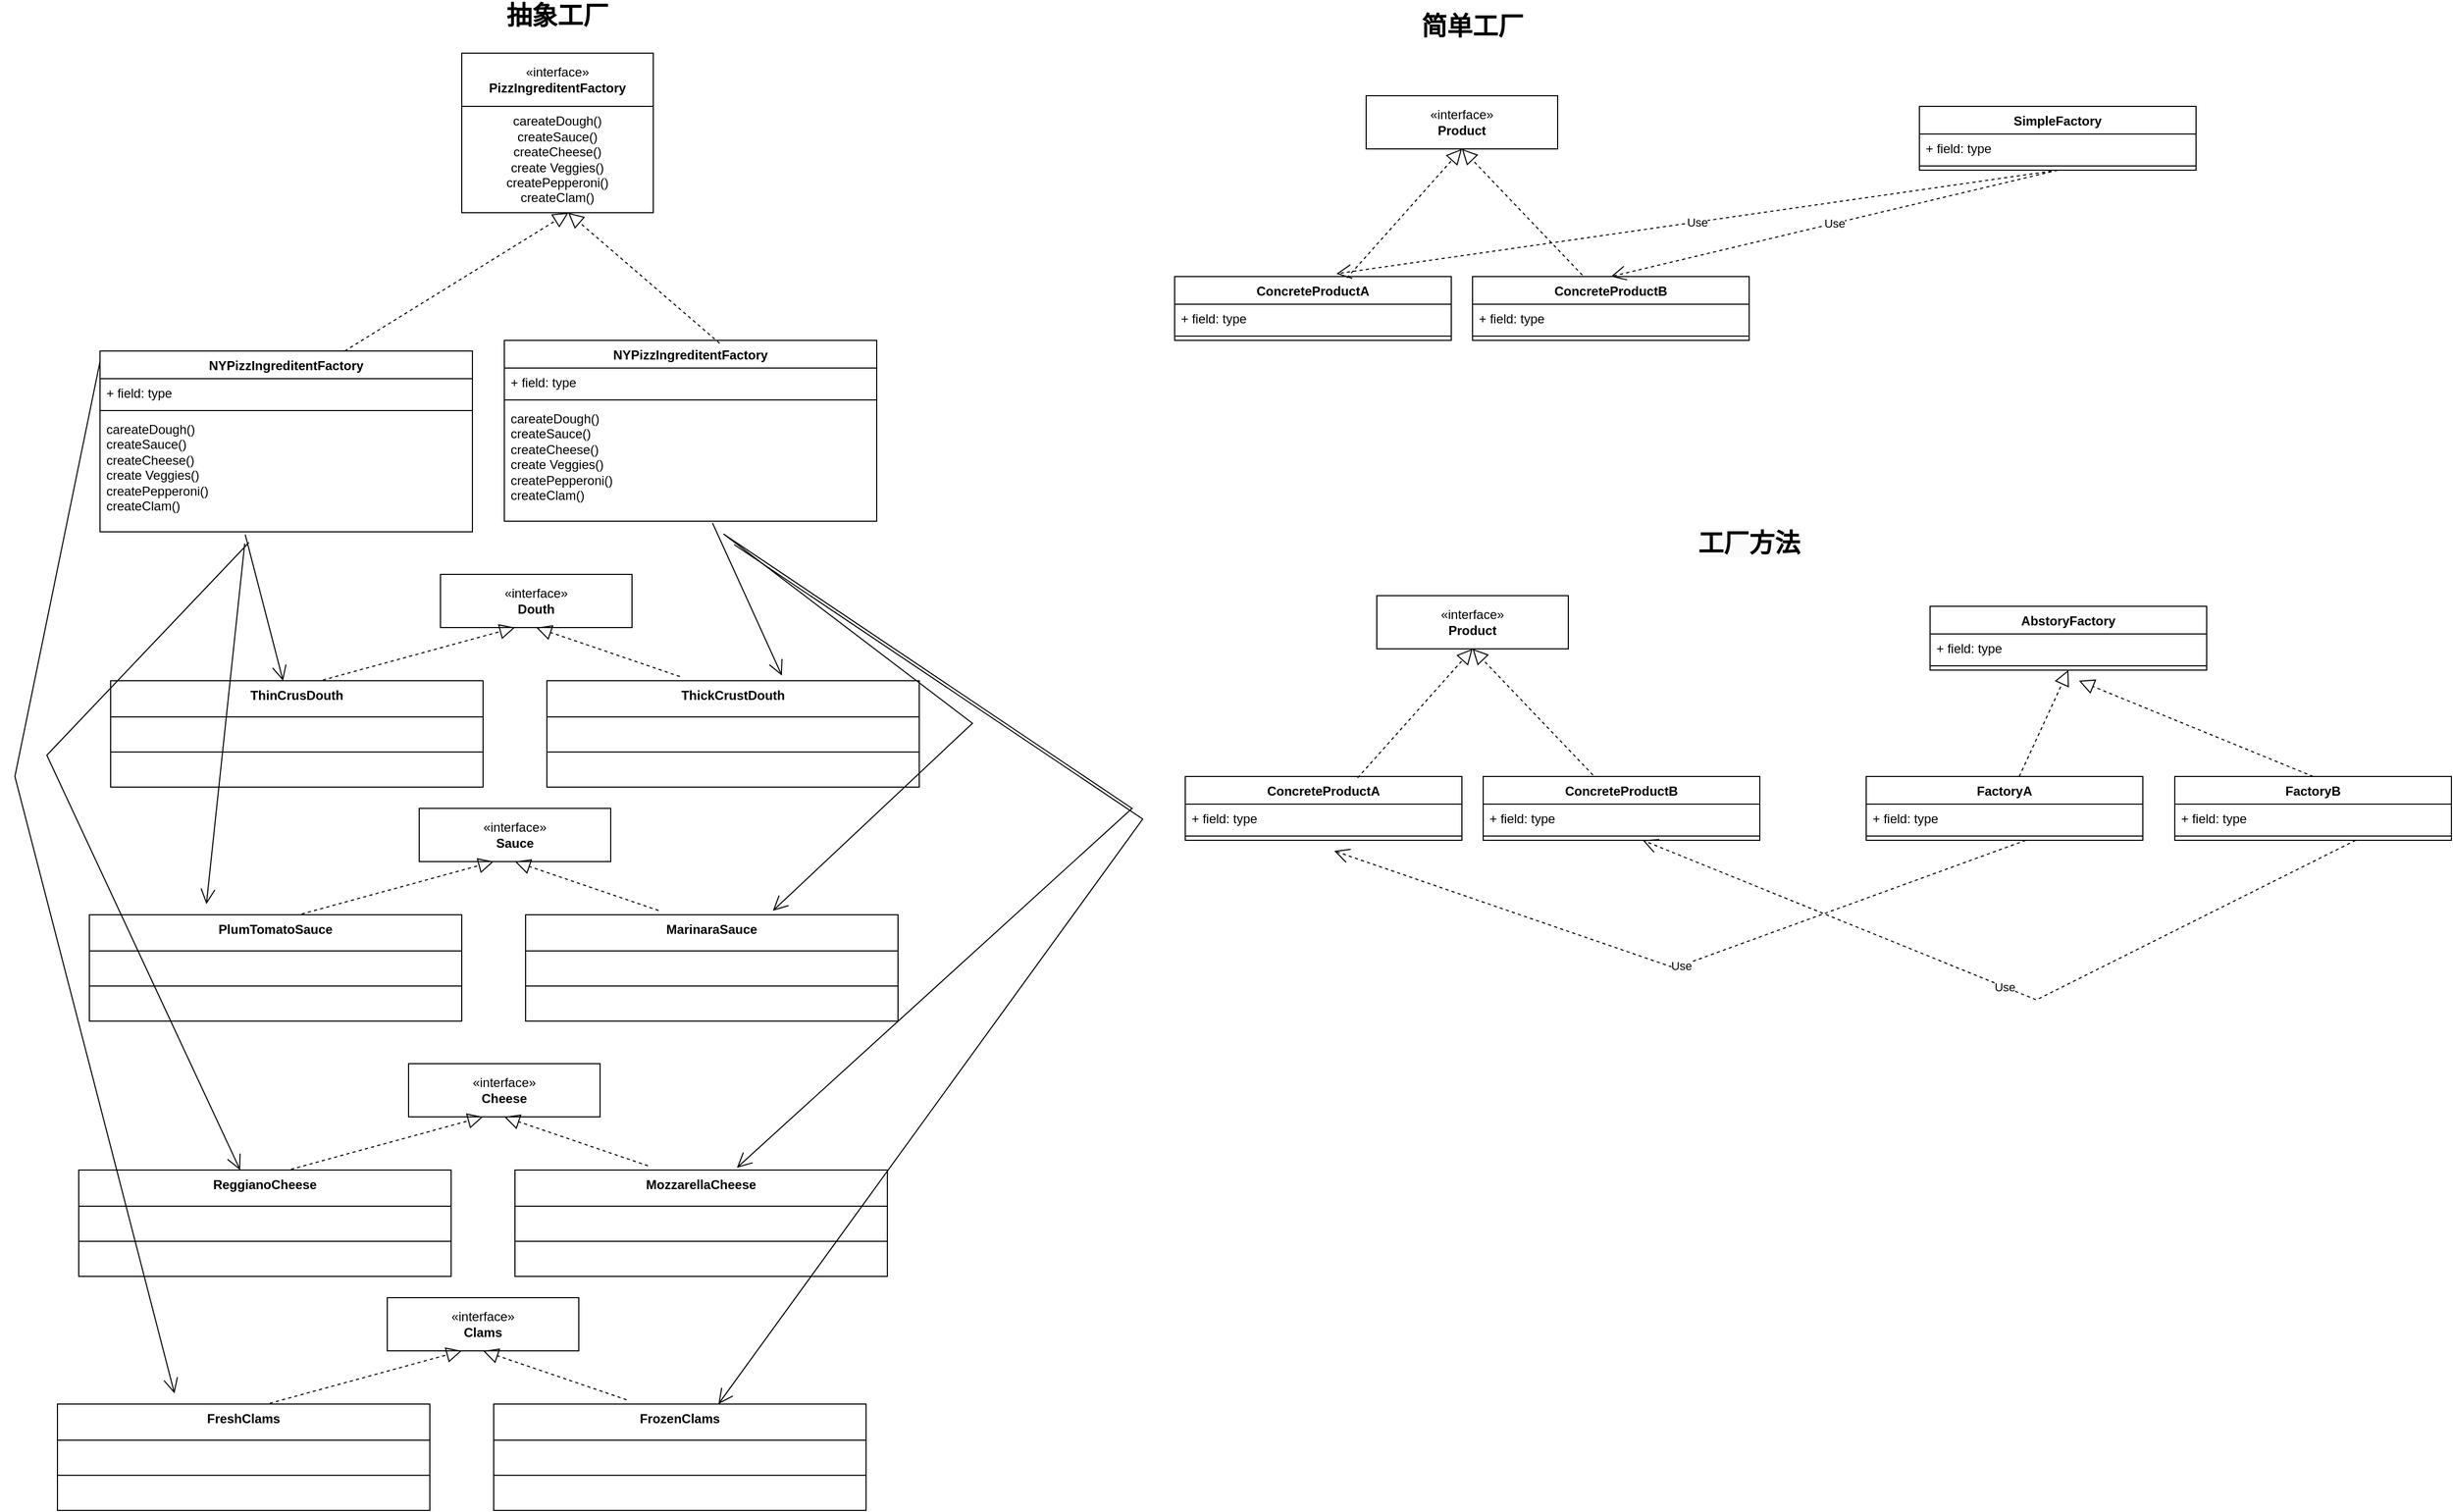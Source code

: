 <mxfile version="24.2.0" type="device">
  <diagram name="第 1 页" id="HMCeiJ_DVQun9JmNg5Pe">
    <mxGraphModel dx="1284" dy="675" grid="1" gridSize="10" guides="1" tooltips="1" connect="1" arrows="1" fold="1" page="1" pageScale="1" pageWidth="2000" pageHeight="10000" math="0" shadow="0">
      <root>
        <mxCell id="0" />
        <mxCell id="1" parent="0" />
        <mxCell id="oKW2fMTISq9tYgL3_GIv-1" value="«interface»&lt;br&gt;&lt;b&gt;PizzIngreditentFactory&lt;/b&gt;" style="html=1;whiteSpace=wrap;" parent="1" vertex="1">
          <mxGeometry x="460" y="110" width="180" height="50" as="geometry" />
        </mxCell>
        <mxCell id="oKW2fMTISq9tYgL3_GIv-2" value="careateDough()&lt;br&gt;createSauce()&lt;br&gt;createCheese()&lt;br&gt;create Veggies()&lt;br&gt;createPepperoni()&lt;br&gt;createClam()&lt;br&gt;" style="html=1;whiteSpace=wrap;" parent="1" vertex="1">
          <mxGeometry x="460" y="160" width="180" height="100" as="geometry" />
        </mxCell>
        <mxCell id="oKW2fMTISq9tYgL3_GIv-3" value="&lt;b style=&quot;border-color: var(--border-color);&quot;&gt;NYPizzIngreditentFactory&lt;/b&gt;" style="swimlane;fontStyle=1;align=center;verticalAlign=top;childLayout=stackLayout;horizontal=1;startSize=26;horizontalStack=0;resizeParent=1;resizeParentMax=0;resizeLast=0;collapsible=1;marginBottom=0;whiteSpace=wrap;html=1;" parent="1" vertex="1">
          <mxGeometry x="120" y="390" width="350" height="170" as="geometry" />
        </mxCell>
        <mxCell id="oKW2fMTISq9tYgL3_GIv-4" value="+ field: type" style="text;strokeColor=none;fillColor=none;align=left;verticalAlign=top;spacingLeft=4;spacingRight=4;overflow=hidden;rotatable=0;points=[[0,0.5],[1,0.5]];portConstraint=eastwest;whiteSpace=wrap;html=1;" parent="oKW2fMTISq9tYgL3_GIv-3" vertex="1">
          <mxGeometry y="26" width="350" height="26" as="geometry" />
        </mxCell>
        <mxCell id="oKW2fMTISq9tYgL3_GIv-5" value="" style="line;strokeWidth=1;fillColor=none;align=left;verticalAlign=middle;spacingTop=-1;spacingLeft=3;spacingRight=3;rotatable=0;labelPosition=right;points=[];portConstraint=eastwest;strokeColor=inherit;" parent="oKW2fMTISq9tYgL3_GIv-3" vertex="1">
          <mxGeometry y="52" width="350" height="8" as="geometry" />
        </mxCell>
        <mxCell id="oKW2fMTISq9tYgL3_GIv-6" value="careateDough()&lt;br style=&quot;border-color: var(--border-color); text-align: center;&quot;&gt;&lt;span style=&quot;text-align: center;&quot;&gt;createSauce()&lt;/span&gt;&lt;br style=&quot;border-color: var(--border-color); text-align: center;&quot;&gt;&lt;span style=&quot;text-align: center;&quot;&gt;createCheese()&lt;/span&gt;&lt;br style=&quot;border-color: var(--border-color); text-align: center;&quot;&gt;&lt;span style=&quot;text-align: center;&quot;&gt;create Veggies()&lt;/span&gt;&lt;br style=&quot;border-color: var(--border-color); text-align: center;&quot;&gt;&lt;span style=&quot;text-align: center;&quot;&gt;createPepperoni()&lt;/span&gt;&lt;br style=&quot;border-color: var(--border-color); text-align: center;&quot;&gt;&lt;span style=&quot;text-align: center;&quot;&gt;createClam()&lt;/span&gt;" style="text;strokeColor=none;fillColor=none;align=left;verticalAlign=top;spacingLeft=4;spacingRight=4;overflow=hidden;rotatable=0;points=[[0,0.5],[1,0.5]];portConstraint=eastwest;whiteSpace=wrap;html=1;" parent="oKW2fMTISq9tYgL3_GIv-3" vertex="1">
          <mxGeometry y="60" width="350" height="110" as="geometry" />
        </mxCell>
        <mxCell id="oKW2fMTISq9tYgL3_GIv-8" value="" style="endArrow=block;dashed=1;endFill=0;endSize=12;html=1;rounded=0;entryX=0.557;entryY=1;entryDx=0;entryDy=0;entryPerimeter=0;" parent="1" target="oKW2fMTISq9tYgL3_GIv-2" edge="1">
          <mxGeometry width="160" relative="1" as="geometry">
            <mxPoint x="350" y="390" as="sourcePoint" />
            <mxPoint x="510" y="390" as="targetPoint" />
          </mxGeometry>
        </mxCell>
        <mxCell id="oKW2fMTISq9tYgL3_GIv-9" value="&lt;b style=&quot;border-color: var(--border-color);&quot;&gt;NYPizzIngreditentFactory&lt;/b&gt;" style="swimlane;fontStyle=1;align=center;verticalAlign=top;childLayout=stackLayout;horizontal=1;startSize=26;horizontalStack=0;resizeParent=1;resizeParentMax=0;resizeLast=0;collapsible=1;marginBottom=0;whiteSpace=wrap;html=1;" parent="1" vertex="1">
          <mxGeometry x="500" y="380" width="350" height="170" as="geometry" />
        </mxCell>
        <mxCell id="oKW2fMTISq9tYgL3_GIv-10" value="+ field: type" style="text;strokeColor=none;fillColor=none;align=left;verticalAlign=top;spacingLeft=4;spacingRight=4;overflow=hidden;rotatable=0;points=[[0,0.5],[1,0.5]];portConstraint=eastwest;whiteSpace=wrap;html=1;" parent="oKW2fMTISq9tYgL3_GIv-9" vertex="1">
          <mxGeometry y="26" width="350" height="26" as="geometry" />
        </mxCell>
        <mxCell id="oKW2fMTISq9tYgL3_GIv-11" value="" style="line;strokeWidth=1;fillColor=none;align=left;verticalAlign=middle;spacingTop=-1;spacingLeft=3;spacingRight=3;rotatable=0;labelPosition=right;points=[];portConstraint=eastwest;strokeColor=inherit;" parent="oKW2fMTISq9tYgL3_GIv-9" vertex="1">
          <mxGeometry y="52" width="350" height="8" as="geometry" />
        </mxCell>
        <mxCell id="oKW2fMTISq9tYgL3_GIv-12" value="careateDough()&lt;br style=&quot;border-color: var(--border-color); text-align: center;&quot;&gt;&lt;span style=&quot;text-align: center;&quot;&gt;createSauce()&lt;/span&gt;&lt;br style=&quot;border-color: var(--border-color); text-align: center;&quot;&gt;&lt;span style=&quot;text-align: center;&quot;&gt;createCheese()&lt;/span&gt;&lt;br style=&quot;border-color: var(--border-color); text-align: center;&quot;&gt;&lt;span style=&quot;text-align: center;&quot;&gt;create Veggies()&lt;/span&gt;&lt;br style=&quot;border-color: var(--border-color); text-align: center;&quot;&gt;&lt;span style=&quot;text-align: center;&quot;&gt;createPepperoni()&lt;/span&gt;&lt;br style=&quot;border-color: var(--border-color); text-align: center;&quot;&gt;&lt;span style=&quot;text-align: center;&quot;&gt;createClam()&lt;/span&gt;" style="text;strokeColor=none;fillColor=none;align=left;verticalAlign=top;spacingLeft=4;spacingRight=4;overflow=hidden;rotatable=0;points=[[0,0.5],[1,0.5]];portConstraint=eastwest;whiteSpace=wrap;html=1;" parent="oKW2fMTISq9tYgL3_GIv-9" vertex="1">
          <mxGeometry y="60" width="350" height="110" as="geometry" />
        </mxCell>
        <mxCell id="oKW2fMTISq9tYgL3_GIv-13" value="" style="endArrow=block;dashed=1;endFill=0;endSize=12;html=1;rounded=0;exitX=0.578;exitY=0.016;exitDx=0;exitDy=0;exitPerimeter=0;" parent="1" source="oKW2fMTISq9tYgL3_GIv-9" edge="1">
          <mxGeometry width="160" relative="1" as="geometry">
            <mxPoint x="801.7" y="375.92" as="sourcePoint" />
            <mxPoint x="560" y="260" as="targetPoint" />
          </mxGeometry>
        </mxCell>
        <mxCell id="oKW2fMTISq9tYgL3_GIv-14" value="" style="endArrow=open;endFill=1;endSize=12;html=1;rounded=0;exitX=0.39;exitY=1.024;exitDx=0;exitDy=0;exitPerimeter=0;" parent="1" source="oKW2fMTISq9tYgL3_GIv-6" target="oKW2fMTISq9tYgL3_GIv-16" edge="1">
          <mxGeometry width="160" relative="1" as="geometry">
            <mxPoint x="20" y="590" as="sourcePoint" />
            <mxPoint x="180" y="590" as="targetPoint" />
          </mxGeometry>
        </mxCell>
        <mxCell id="oKW2fMTISq9tYgL3_GIv-15" value="«interface»&lt;br&gt;&lt;b&gt;Douth&lt;/b&gt;" style="html=1;whiteSpace=wrap;" parent="1" vertex="1">
          <mxGeometry x="440" y="600" width="180" height="50" as="geometry" />
        </mxCell>
        <mxCell id="oKW2fMTISq9tYgL3_GIv-16" value="ThinCrusDouth" style="swimlane;fontStyle=1;align=center;verticalAlign=top;childLayout=stackLayout;horizontal=1;startSize=34;horizontalStack=0;resizeParent=1;resizeParentMax=0;resizeLast=0;collapsible=1;marginBottom=0;whiteSpace=wrap;html=1;" parent="1" vertex="1">
          <mxGeometry x="130" y="700" width="350" height="100" as="geometry" />
        </mxCell>
        <mxCell id="oKW2fMTISq9tYgL3_GIv-18" value="" style="line;strokeWidth=1;fillColor=none;align=left;verticalAlign=middle;spacingTop=-1;spacingLeft=3;spacingRight=3;rotatable=0;labelPosition=right;points=[];portConstraint=eastwest;strokeColor=inherit;" parent="oKW2fMTISq9tYgL3_GIv-16" vertex="1">
          <mxGeometry y="34" width="350" height="66" as="geometry" />
        </mxCell>
        <mxCell id="oKW2fMTISq9tYgL3_GIv-20" value="ThickCrustDouth" style="swimlane;fontStyle=1;align=center;verticalAlign=top;childLayout=stackLayout;horizontal=1;startSize=34;horizontalStack=0;resizeParent=1;resizeParentMax=0;resizeLast=0;collapsible=1;marginBottom=0;whiteSpace=wrap;html=1;" parent="1" vertex="1">
          <mxGeometry x="540" y="700" width="350" height="100" as="geometry" />
        </mxCell>
        <mxCell id="oKW2fMTISq9tYgL3_GIv-21" value="" style="line;strokeWidth=1;fillColor=none;align=left;verticalAlign=middle;spacingTop=-1;spacingLeft=3;spacingRight=3;rotatable=0;labelPosition=right;points=[];portConstraint=eastwest;strokeColor=inherit;" parent="oKW2fMTISq9tYgL3_GIv-20" vertex="1">
          <mxGeometry y="34" width="350" height="66" as="geometry" />
        </mxCell>
        <mxCell id="oKW2fMTISq9tYgL3_GIv-23" value="" style="endArrow=block;dashed=1;endFill=0;endSize=12;html=1;rounded=0;entryX=0.557;entryY=1;entryDx=0;entryDy=0;entryPerimeter=0;exitX=0.57;exitY=-0.007;exitDx=0;exitDy=0;exitPerimeter=0;" parent="1" source="oKW2fMTISq9tYgL3_GIv-16" edge="1">
          <mxGeometry width="160" relative="1" as="geometry">
            <mxPoint x="300" y="780" as="sourcePoint" />
            <mxPoint x="510" y="650" as="targetPoint" />
          </mxGeometry>
        </mxCell>
        <mxCell id="oKW2fMTISq9tYgL3_GIv-24" value="" style="endArrow=block;dashed=1;endFill=0;endSize=12;html=1;rounded=0;entryX=0.5;entryY=1;entryDx=0;entryDy=0;exitX=0.357;exitY=-0.04;exitDx=0;exitDy=0;exitPerimeter=0;" parent="1" source="oKW2fMTISq9tYgL3_GIv-20" target="oKW2fMTISq9tYgL3_GIv-15" edge="1">
          <mxGeometry width="160" relative="1" as="geometry">
            <mxPoint x="340" y="709" as="sourcePoint" />
            <mxPoint x="520" y="660" as="targetPoint" />
          </mxGeometry>
        </mxCell>
        <mxCell id="oKW2fMTISq9tYgL3_GIv-25" value="«interface»&lt;br&gt;&lt;b&gt;Sauce&lt;/b&gt;" style="html=1;whiteSpace=wrap;" parent="1" vertex="1">
          <mxGeometry x="420" y="820" width="180" height="50" as="geometry" />
        </mxCell>
        <mxCell id="oKW2fMTISq9tYgL3_GIv-26" value="PlumTomatoSauce" style="swimlane;fontStyle=1;align=center;verticalAlign=top;childLayout=stackLayout;horizontal=1;startSize=34;horizontalStack=0;resizeParent=1;resizeParentMax=0;resizeLast=0;collapsible=1;marginBottom=0;whiteSpace=wrap;html=1;" parent="1" vertex="1">
          <mxGeometry x="110" y="920" width="350" height="100" as="geometry" />
        </mxCell>
        <mxCell id="oKW2fMTISq9tYgL3_GIv-27" value="" style="line;strokeWidth=1;fillColor=none;align=left;verticalAlign=middle;spacingTop=-1;spacingLeft=3;spacingRight=3;rotatable=0;labelPosition=right;points=[];portConstraint=eastwest;strokeColor=inherit;" parent="oKW2fMTISq9tYgL3_GIv-26" vertex="1">
          <mxGeometry y="34" width="350" height="66" as="geometry" />
        </mxCell>
        <mxCell id="oKW2fMTISq9tYgL3_GIv-28" value="MarinaraSauce" style="swimlane;fontStyle=1;align=center;verticalAlign=top;childLayout=stackLayout;horizontal=1;startSize=34;horizontalStack=0;resizeParent=1;resizeParentMax=0;resizeLast=0;collapsible=1;marginBottom=0;whiteSpace=wrap;html=1;" parent="1" vertex="1">
          <mxGeometry x="520" y="920" width="350" height="100" as="geometry" />
        </mxCell>
        <mxCell id="oKW2fMTISq9tYgL3_GIv-29" value="" style="line;strokeWidth=1;fillColor=none;align=left;verticalAlign=middle;spacingTop=-1;spacingLeft=3;spacingRight=3;rotatable=0;labelPosition=right;points=[];portConstraint=eastwest;strokeColor=inherit;" parent="oKW2fMTISq9tYgL3_GIv-28" vertex="1">
          <mxGeometry y="34" width="350" height="66" as="geometry" />
        </mxCell>
        <mxCell id="oKW2fMTISq9tYgL3_GIv-30" value="" style="endArrow=block;dashed=1;endFill=0;endSize=12;html=1;rounded=0;entryX=0.557;entryY=1;entryDx=0;entryDy=0;entryPerimeter=0;exitX=0.57;exitY=-0.007;exitDx=0;exitDy=0;exitPerimeter=0;" parent="1" source="oKW2fMTISq9tYgL3_GIv-26" edge="1">
          <mxGeometry width="160" relative="1" as="geometry">
            <mxPoint x="280" y="1000" as="sourcePoint" />
            <mxPoint x="490" y="870" as="targetPoint" />
          </mxGeometry>
        </mxCell>
        <mxCell id="oKW2fMTISq9tYgL3_GIv-31" value="" style="endArrow=block;dashed=1;endFill=0;endSize=12;html=1;rounded=0;entryX=0.5;entryY=1;entryDx=0;entryDy=0;exitX=0.357;exitY=-0.04;exitDx=0;exitDy=0;exitPerimeter=0;" parent="1" source="oKW2fMTISq9tYgL3_GIv-28" target="oKW2fMTISq9tYgL3_GIv-25" edge="1">
          <mxGeometry width="160" relative="1" as="geometry">
            <mxPoint x="320" y="929" as="sourcePoint" />
            <mxPoint x="500" y="880" as="targetPoint" />
          </mxGeometry>
        </mxCell>
        <mxCell id="oKW2fMTISq9tYgL3_GIv-32" value="«interface»&lt;br&gt;&lt;b&gt;Cheese&lt;/b&gt;" style="html=1;whiteSpace=wrap;" parent="1" vertex="1">
          <mxGeometry x="410" y="1060" width="180" height="50" as="geometry" />
        </mxCell>
        <mxCell id="oKW2fMTISq9tYgL3_GIv-33" value="ReggianoCheese" style="swimlane;fontStyle=1;align=center;verticalAlign=top;childLayout=stackLayout;horizontal=1;startSize=34;horizontalStack=0;resizeParent=1;resizeParentMax=0;resizeLast=0;collapsible=1;marginBottom=0;whiteSpace=wrap;html=1;" parent="1" vertex="1">
          <mxGeometry x="100" y="1160" width="350" height="100" as="geometry" />
        </mxCell>
        <mxCell id="oKW2fMTISq9tYgL3_GIv-34" value="" style="line;strokeWidth=1;fillColor=none;align=left;verticalAlign=middle;spacingTop=-1;spacingLeft=3;spacingRight=3;rotatable=0;labelPosition=right;points=[];portConstraint=eastwest;strokeColor=inherit;" parent="oKW2fMTISq9tYgL3_GIv-33" vertex="1">
          <mxGeometry y="34" width="350" height="66" as="geometry" />
        </mxCell>
        <mxCell id="oKW2fMTISq9tYgL3_GIv-35" value="MozzarellaCheese" style="swimlane;fontStyle=1;align=center;verticalAlign=top;childLayout=stackLayout;horizontal=1;startSize=34;horizontalStack=0;resizeParent=1;resizeParentMax=0;resizeLast=0;collapsible=1;marginBottom=0;whiteSpace=wrap;html=1;" parent="1" vertex="1">
          <mxGeometry x="510" y="1160" width="350" height="100" as="geometry" />
        </mxCell>
        <mxCell id="oKW2fMTISq9tYgL3_GIv-36" value="" style="line;strokeWidth=1;fillColor=none;align=left;verticalAlign=middle;spacingTop=-1;spacingLeft=3;spacingRight=3;rotatable=0;labelPosition=right;points=[];portConstraint=eastwest;strokeColor=inherit;" parent="oKW2fMTISq9tYgL3_GIv-35" vertex="1">
          <mxGeometry y="34" width="350" height="66" as="geometry" />
        </mxCell>
        <mxCell id="oKW2fMTISq9tYgL3_GIv-37" value="" style="endArrow=block;dashed=1;endFill=0;endSize=12;html=1;rounded=0;entryX=0.557;entryY=1;entryDx=0;entryDy=0;entryPerimeter=0;exitX=0.57;exitY=-0.007;exitDx=0;exitDy=0;exitPerimeter=0;" parent="1" source="oKW2fMTISq9tYgL3_GIv-33" edge="1">
          <mxGeometry width="160" relative="1" as="geometry">
            <mxPoint x="270" y="1240" as="sourcePoint" />
            <mxPoint x="480" y="1110" as="targetPoint" />
          </mxGeometry>
        </mxCell>
        <mxCell id="oKW2fMTISq9tYgL3_GIv-38" value="" style="endArrow=block;dashed=1;endFill=0;endSize=12;html=1;rounded=0;entryX=0.5;entryY=1;entryDx=0;entryDy=0;exitX=0.357;exitY=-0.04;exitDx=0;exitDy=0;exitPerimeter=0;" parent="1" source="oKW2fMTISq9tYgL3_GIv-35" target="oKW2fMTISq9tYgL3_GIv-32" edge="1">
          <mxGeometry width="160" relative="1" as="geometry">
            <mxPoint x="310" y="1169" as="sourcePoint" />
            <mxPoint x="490" y="1120" as="targetPoint" />
          </mxGeometry>
        </mxCell>
        <mxCell id="oKW2fMTISq9tYgL3_GIv-39" value="«interface»&lt;br&gt;&lt;b&gt;Clams&lt;/b&gt;" style="html=1;whiteSpace=wrap;" parent="1" vertex="1">
          <mxGeometry x="390" y="1280" width="180" height="50" as="geometry" />
        </mxCell>
        <mxCell id="oKW2fMTISq9tYgL3_GIv-40" value="FreshClams" style="swimlane;fontStyle=1;align=center;verticalAlign=top;childLayout=stackLayout;horizontal=1;startSize=34;horizontalStack=0;resizeParent=1;resizeParentMax=0;resizeLast=0;collapsible=1;marginBottom=0;whiteSpace=wrap;html=1;" parent="1" vertex="1">
          <mxGeometry x="80" y="1380" width="350" height="100" as="geometry" />
        </mxCell>
        <mxCell id="oKW2fMTISq9tYgL3_GIv-41" value="" style="line;strokeWidth=1;fillColor=none;align=left;verticalAlign=middle;spacingTop=-1;spacingLeft=3;spacingRight=3;rotatable=0;labelPosition=right;points=[];portConstraint=eastwest;strokeColor=inherit;" parent="oKW2fMTISq9tYgL3_GIv-40" vertex="1">
          <mxGeometry y="34" width="350" height="66" as="geometry" />
        </mxCell>
        <mxCell id="oKW2fMTISq9tYgL3_GIv-42" value="FrozenClams" style="swimlane;fontStyle=1;align=center;verticalAlign=top;childLayout=stackLayout;horizontal=1;startSize=34;horizontalStack=0;resizeParent=1;resizeParentMax=0;resizeLast=0;collapsible=1;marginBottom=0;whiteSpace=wrap;html=1;" parent="1" vertex="1">
          <mxGeometry x="490" y="1380" width="350" height="100" as="geometry" />
        </mxCell>
        <mxCell id="oKW2fMTISq9tYgL3_GIv-43" value="" style="line;strokeWidth=1;fillColor=none;align=left;verticalAlign=middle;spacingTop=-1;spacingLeft=3;spacingRight=3;rotatable=0;labelPosition=right;points=[];portConstraint=eastwest;strokeColor=inherit;" parent="oKW2fMTISq9tYgL3_GIv-42" vertex="1">
          <mxGeometry y="34" width="350" height="66" as="geometry" />
        </mxCell>
        <mxCell id="oKW2fMTISq9tYgL3_GIv-44" value="" style="endArrow=block;dashed=1;endFill=0;endSize=12;html=1;rounded=0;entryX=0.557;entryY=1;entryDx=0;entryDy=0;entryPerimeter=0;exitX=0.57;exitY=-0.007;exitDx=0;exitDy=0;exitPerimeter=0;" parent="1" source="oKW2fMTISq9tYgL3_GIv-40" edge="1">
          <mxGeometry width="160" relative="1" as="geometry">
            <mxPoint x="250" y="1460" as="sourcePoint" />
            <mxPoint x="460" y="1330" as="targetPoint" />
          </mxGeometry>
        </mxCell>
        <mxCell id="oKW2fMTISq9tYgL3_GIv-45" value="" style="endArrow=block;dashed=1;endFill=0;endSize=12;html=1;rounded=0;entryX=0.5;entryY=1;entryDx=0;entryDy=0;exitX=0.357;exitY=-0.04;exitDx=0;exitDy=0;exitPerimeter=0;" parent="1" source="oKW2fMTISq9tYgL3_GIv-42" target="oKW2fMTISq9tYgL3_GIv-39" edge="1">
          <mxGeometry width="160" relative="1" as="geometry">
            <mxPoint x="290" y="1389" as="sourcePoint" />
            <mxPoint x="470" y="1340" as="targetPoint" />
          </mxGeometry>
        </mxCell>
        <mxCell id="oKW2fMTISq9tYgL3_GIv-47" value="" style="endArrow=open;endFill=1;endSize=12;html=1;rounded=0;exitX=0.359;exitY=1.009;exitDx=0;exitDy=0;exitPerimeter=0;" parent="1" edge="1">
          <mxGeometry width="160" relative="1" as="geometry">
            <mxPoint x="256" y="571" as="sourcePoint" />
            <mxPoint x="220" y="910" as="targetPoint" />
          </mxGeometry>
        </mxCell>
        <mxCell id="oKW2fMTISq9tYgL3_GIv-48" value="" style="endArrow=open;endFill=1;endSize=12;html=1;rounded=0;" parent="1" target="oKW2fMTISq9tYgL3_GIv-33" edge="1">
          <mxGeometry width="160" relative="1" as="geometry">
            <mxPoint x="260" y="570" as="sourcePoint" />
            <mxPoint x="230" y="920" as="targetPoint" />
            <Array as="points">
              <mxPoint x="70" y="770" />
            </Array>
          </mxGeometry>
        </mxCell>
        <mxCell id="oKW2fMTISq9tYgL3_GIv-49" value="" style="endArrow=open;endFill=1;endSize=12;html=1;rounded=0;exitX=0;exitY=0.059;exitDx=0;exitDy=0;exitPerimeter=0;" parent="1" source="oKW2fMTISq9tYgL3_GIv-3" edge="1">
          <mxGeometry width="160" relative="1" as="geometry">
            <mxPoint x="276" y="591" as="sourcePoint" />
            <mxPoint x="190" y="1370" as="targetPoint" />
            <Array as="points">
              <mxPoint x="40" y="790" />
            </Array>
          </mxGeometry>
        </mxCell>
        <mxCell id="oKW2fMTISq9tYgL3_GIv-50" value="" style="endArrow=open;endFill=1;endSize=12;html=1;rounded=0;exitX=0.559;exitY=1.015;exitDx=0;exitDy=0;exitPerimeter=0;entryX=0.631;entryY=-0.049;entryDx=0;entryDy=0;entryPerimeter=0;" parent="1" source="oKW2fMTISq9tYgL3_GIv-12" target="oKW2fMTISq9tYgL3_GIv-20" edge="1">
          <mxGeometry width="160" relative="1" as="geometry">
            <mxPoint x="267" y="573" as="sourcePoint" />
            <mxPoint x="302" y="710" as="targetPoint" />
          </mxGeometry>
        </mxCell>
        <mxCell id="oKW2fMTISq9tYgL3_GIv-51" value="" style="endArrow=open;endFill=1;endSize=12;html=1;rounded=0;exitX=0.559;exitY=1.015;exitDx=0;exitDy=0;exitPerimeter=0;entryX=0.664;entryY=-0.037;entryDx=0;entryDy=0;entryPerimeter=0;" parent="1" target="oKW2fMTISq9tYgL3_GIv-28" edge="1">
          <mxGeometry width="160" relative="1" as="geometry">
            <mxPoint x="706" y="562" as="sourcePoint" />
            <mxPoint x="771" y="705" as="targetPoint" />
            <Array as="points">
              <mxPoint x="940" y="740" />
            </Array>
          </mxGeometry>
        </mxCell>
        <mxCell id="oKW2fMTISq9tYgL3_GIv-52" value="" style="endArrow=open;endFill=1;endSize=12;html=1;rounded=0;exitX=0.559;exitY=1.015;exitDx=0;exitDy=0;exitPerimeter=0;entryX=0.596;entryY=-0.021;entryDx=0;entryDy=0;entryPerimeter=0;" parent="1" target="oKW2fMTISq9tYgL3_GIv-35" edge="1">
          <mxGeometry width="160" relative="1" as="geometry">
            <mxPoint x="706" y="562" as="sourcePoint" />
            <mxPoint x="771" y="705" as="targetPoint" />
            <Array as="points">
              <mxPoint x="1090" y="820" />
            </Array>
          </mxGeometry>
        </mxCell>
        <mxCell id="oKW2fMTISq9tYgL3_GIv-53" value="" style="endArrow=open;endFill=1;endSize=12;html=1;rounded=0;exitX=0.559;exitY=1.015;exitDx=0;exitDy=0;exitPerimeter=0;" parent="1" target="oKW2fMTISq9tYgL3_GIv-42" edge="1">
          <mxGeometry width="160" relative="1" as="geometry">
            <mxPoint x="716" y="572" as="sourcePoint" />
            <mxPoint x="729" y="1168" as="targetPoint" />
            <Array as="points">
              <mxPoint x="1100" y="830" />
            </Array>
          </mxGeometry>
        </mxCell>
        <mxCell id="oKW2fMTISq9tYgL3_GIv-54" value="&lt;b&gt;&lt;font style=&quot;font-size: 24px;&quot;&gt;抽象工厂&lt;/font&gt;&lt;/b&gt;" style="text;html=1;strokeColor=none;fillColor=none;align=center;verticalAlign=middle;whiteSpace=wrap;rounded=0;" parent="1" vertex="1">
          <mxGeometry x="350" y="60" width="400" height="30" as="geometry" />
        </mxCell>
        <mxCell id="C3771wi08WSxfgnbRyNw-1" value="&lt;span style=&quot;font-size: 24px;&quot;&gt;&lt;b&gt;简单工厂&lt;/b&gt;&lt;/span&gt;" style="text;html=1;strokeColor=none;fillColor=none;align=center;verticalAlign=middle;whiteSpace=wrap;rounded=0;" parent="1" vertex="1">
          <mxGeometry x="1210" y="70" width="400" height="30" as="geometry" />
        </mxCell>
        <mxCell id="C3771wi08WSxfgnbRyNw-2" value="«interface»&lt;br&gt;&lt;b&gt;Product&lt;/b&gt;" style="html=1;whiteSpace=wrap;" parent="1" vertex="1">
          <mxGeometry x="1310" y="150" width="180" height="50" as="geometry" />
        </mxCell>
        <mxCell id="C3771wi08WSxfgnbRyNw-7" value="ConcreteProductA" style="swimlane;fontStyle=1;align=center;verticalAlign=top;childLayout=stackLayout;horizontal=1;startSize=26;horizontalStack=0;resizeParent=1;resizeParentMax=0;resizeLast=0;collapsible=1;marginBottom=0;whiteSpace=wrap;html=1;" parent="1" vertex="1">
          <mxGeometry x="1130" y="320" width="260" height="60" as="geometry" />
        </mxCell>
        <mxCell id="C3771wi08WSxfgnbRyNw-8" value="+ field: type" style="text;strokeColor=none;fillColor=none;align=left;verticalAlign=top;spacingLeft=4;spacingRight=4;overflow=hidden;rotatable=0;points=[[0,0.5],[1,0.5]];portConstraint=eastwest;whiteSpace=wrap;html=1;" parent="C3771wi08WSxfgnbRyNw-7" vertex="1">
          <mxGeometry y="26" width="260" height="26" as="geometry" />
        </mxCell>
        <mxCell id="C3771wi08WSxfgnbRyNw-9" value="" style="line;strokeWidth=1;fillColor=none;align=left;verticalAlign=middle;spacingTop=-1;spacingLeft=3;spacingRight=3;rotatable=0;labelPosition=right;points=[];portConstraint=eastwest;strokeColor=inherit;" parent="C3771wi08WSxfgnbRyNw-7" vertex="1">
          <mxGeometry y="52" width="260" height="8" as="geometry" />
        </mxCell>
        <mxCell id="C3771wi08WSxfgnbRyNw-11" value="ConcreteProductB" style="swimlane;fontStyle=1;align=center;verticalAlign=top;childLayout=stackLayout;horizontal=1;startSize=26;horizontalStack=0;resizeParent=1;resizeParentMax=0;resizeLast=0;collapsible=1;marginBottom=0;whiteSpace=wrap;html=1;" parent="1" vertex="1">
          <mxGeometry x="1410" y="320" width="260" height="60" as="geometry" />
        </mxCell>
        <mxCell id="C3771wi08WSxfgnbRyNw-12" value="+ field: type" style="text;strokeColor=none;fillColor=none;align=left;verticalAlign=top;spacingLeft=4;spacingRight=4;overflow=hidden;rotatable=0;points=[[0,0.5],[1,0.5]];portConstraint=eastwest;whiteSpace=wrap;html=1;" parent="C3771wi08WSxfgnbRyNw-11" vertex="1">
          <mxGeometry y="26" width="260" height="26" as="geometry" />
        </mxCell>
        <mxCell id="C3771wi08WSxfgnbRyNw-13" value="" style="line;strokeWidth=1;fillColor=none;align=left;verticalAlign=middle;spacingTop=-1;spacingLeft=3;spacingRight=3;rotatable=0;labelPosition=right;points=[];portConstraint=eastwest;strokeColor=inherit;" parent="C3771wi08WSxfgnbRyNw-11" vertex="1">
          <mxGeometry y="52" width="260" height="8" as="geometry" />
        </mxCell>
        <mxCell id="C3771wi08WSxfgnbRyNw-14" value="" style="endArrow=block;dashed=1;endFill=0;endSize=12;html=1;rounded=0;exitX=0.623;exitY=0.022;exitDx=0;exitDy=0;exitPerimeter=0;entryX=0.5;entryY=1;entryDx=0;entryDy=0;" parent="1" source="C3771wi08WSxfgnbRyNw-7" target="C3771wi08WSxfgnbRyNw-2" edge="1">
          <mxGeometry width="160" relative="1" as="geometry">
            <mxPoint x="902" y="423" as="sourcePoint" />
            <mxPoint x="760" y="300" as="targetPoint" />
          </mxGeometry>
        </mxCell>
        <mxCell id="C3771wi08WSxfgnbRyNw-15" value="" style="endArrow=block;dashed=1;endFill=0;endSize=12;html=1;rounded=0;exitX=0.397;exitY=-0.022;exitDx=0;exitDy=0;exitPerimeter=0;entryX=0.5;entryY=1;entryDx=0;entryDy=0;" parent="1" source="C3771wi08WSxfgnbRyNw-11" target="C3771wi08WSxfgnbRyNw-2" edge="1">
          <mxGeometry width="160" relative="1" as="geometry">
            <mxPoint x="1302" y="331" as="sourcePoint" />
            <mxPoint x="1410" y="210" as="targetPoint" />
          </mxGeometry>
        </mxCell>
        <mxCell id="C3771wi08WSxfgnbRyNw-16" value="SimpleFactory" style="swimlane;fontStyle=1;align=center;verticalAlign=top;childLayout=stackLayout;horizontal=1;startSize=26;horizontalStack=0;resizeParent=1;resizeParentMax=0;resizeLast=0;collapsible=1;marginBottom=0;whiteSpace=wrap;html=1;" parent="1" vertex="1">
          <mxGeometry x="1830" y="160" width="260" height="60" as="geometry" />
        </mxCell>
        <mxCell id="C3771wi08WSxfgnbRyNw-17" value="+ field: type" style="text;strokeColor=none;fillColor=none;align=left;verticalAlign=top;spacingLeft=4;spacingRight=4;overflow=hidden;rotatable=0;points=[[0,0.5],[1,0.5]];portConstraint=eastwest;whiteSpace=wrap;html=1;" parent="C3771wi08WSxfgnbRyNw-16" vertex="1">
          <mxGeometry y="26" width="260" height="26" as="geometry" />
        </mxCell>
        <mxCell id="C3771wi08WSxfgnbRyNw-18" value="" style="line;strokeWidth=1;fillColor=none;align=left;verticalAlign=middle;spacingTop=-1;spacingLeft=3;spacingRight=3;rotatable=0;labelPosition=right;points=[];portConstraint=eastwest;strokeColor=inherit;" parent="C3771wi08WSxfgnbRyNw-16" vertex="1">
          <mxGeometry y="52" width="260" height="8" as="geometry" />
        </mxCell>
        <mxCell id="C3771wi08WSxfgnbRyNw-19" value="Use" style="endArrow=open;endSize=12;dashed=1;html=1;rounded=0;exitX=0.5;exitY=1;exitDx=0;exitDy=0;entryX=0.585;entryY=-0.044;entryDx=0;entryDy=0;entryPerimeter=0;" parent="1" source="C3771wi08WSxfgnbRyNw-16" target="C3771wi08WSxfgnbRyNw-7" edge="1">
          <mxGeometry width="160" relative="1" as="geometry">
            <mxPoint x="1910" y="370" as="sourcePoint" />
            <mxPoint x="2070" y="370" as="targetPoint" />
          </mxGeometry>
        </mxCell>
        <mxCell id="C3771wi08WSxfgnbRyNw-20" value="Use" style="endArrow=open;endSize=12;dashed=1;html=1;rounded=0;entryX=0.5;entryY=0;entryDx=0;entryDy=0;" parent="1" target="C3771wi08WSxfgnbRyNw-11" edge="1">
          <mxGeometry width="160" relative="1" as="geometry">
            <mxPoint x="1960" y="220" as="sourcePoint" />
            <mxPoint x="1292" y="327" as="targetPoint" />
          </mxGeometry>
        </mxCell>
        <mxCell id="C3771wi08WSxfgnbRyNw-22" value="&lt;b style=&quot;border-color: var(--border-color); color: rgb(0, 0, 0); font-family: Helvetica; font-size: 24px; font-style: normal; font-variant-ligatures: normal; font-variant-caps: normal; letter-spacing: normal; orphans: 2; text-align: center; text-indent: 0px; text-transform: none; widows: 2; word-spacing: 0px; -webkit-text-stroke-width: 0px; background-color: rgb(251, 251, 251); text-decoration-thickness: initial; text-decoration-style: initial; text-decoration-color: initial;&quot;&gt;工厂方法&lt;/b&gt;" style="text;whiteSpace=wrap;html=1;" parent="1" vertex="1">
          <mxGeometry x="1620" y="550" width="130" height="50" as="geometry" />
        </mxCell>
        <mxCell id="h5OAAfXLOelSmoesojuL-1" value="«interface»&lt;br&gt;&lt;b&gt;Product&lt;/b&gt;" style="html=1;whiteSpace=wrap;" vertex="1" parent="1">
          <mxGeometry x="1320" y="620" width="180" height="50" as="geometry" />
        </mxCell>
        <mxCell id="h5OAAfXLOelSmoesojuL-2" value="ConcreteProductA" style="swimlane;fontStyle=1;align=center;verticalAlign=top;childLayout=stackLayout;horizontal=1;startSize=26;horizontalStack=0;resizeParent=1;resizeParentMax=0;resizeLast=0;collapsible=1;marginBottom=0;whiteSpace=wrap;html=1;" vertex="1" parent="1">
          <mxGeometry x="1140" y="790" width="260" height="60" as="geometry" />
        </mxCell>
        <mxCell id="h5OAAfXLOelSmoesojuL-3" value="+ field: type" style="text;strokeColor=none;fillColor=none;align=left;verticalAlign=top;spacingLeft=4;spacingRight=4;overflow=hidden;rotatable=0;points=[[0,0.5],[1,0.5]];portConstraint=eastwest;whiteSpace=wrap;html=1;" vertex="1" parent="h5OAAfXLOelSmoesojuL-2">
          <mxGeometry y="26" width="260" height="26" as="geometry" />
        </mxCell>
        <mxCell id="h5OAAfXLOelSmoesojuL-4" value="" style="line;strokeWidth=1;fillColor=none;align=left;verticalAlign=middle;spacingTop=-1;spacingLeft=3;spacingRight=3;rotatable=0;labelPosition=right;points=[];portConstraint=eastwest;strokeColor=inherit;" vertex="1" parent="h5OAAfXLOelSmoesojuL-2">
          <mxGeometry y="52" width="260" height="8" as="geometry" />
        </mxCell>
        <mxCell id="h5OAAfXLOelSmoesojuL-5" value="ConcreteProductB" style="swimlane;fontStyle=1;align=center;verticalAlign=top;childLayout=stackLayout;horizontal=1;startSize=26;horizontalStack=0;resizeParent=1;resizeParentMax=0;resizeLast=0;collapsible=1;marginBottom=0;whiteSpace=wrap;html=1;" vertex="1" parent="1">
          <mxGeometry x="1420" y="790" width="260" height="60" as="geometry" />
        </mxCell>
        <mxCell id="h5OAAfXLOelSmoesojuL-6" value="+ field: type" style="text;strokeColor=none;fillColor=none;align=left;verticalAlign=top;spacingLeft=4;spacingRight=4;overflow=hidden;rotatable=0;points=[[0,0.5],[1,0.5]];portConstraint=eastwest;whiteSpace=wrap;html=1;" vertex="1" parent="h5OAAfXLOelSmoesojuL-5">
          <mxGeometry y="26" width="260" height="26" as="geometry" />
        </mxCell>
        <mxCell id="h5OAAfXLOelSmoesojuL-7" value="" style="line;strokeWidth=1;fillColor=none;align=left;verticalAlign=middle;spacingTop=-1;spacingLeft=3;spacingRight=3;rotatable=0;labelPosition=right;points=[];portConstraint=eastwest;strokeColor=inherit;" vertex="1" parent="h5OAAfXLOelSmoesojuL-5">
          <mxGeometry y="52" width="260" height="8" as="geometry" />
        </mxCell>
        <mxCell id="h5OAAfXLOelSmoesojuL-8" value="" style="endArrow=block;dashed=1;endFill=0;endSize=12;html=1;rounded=0;exitX=0.623;exitY=0.022;exitDx=0;exitDy=0;exitPerimeter=0;entryX=0.5;entryY=1;entryDx=0;entryDy=0;" edge="1" parent="1" source="h5OAAfXLOelSmoesojuL-2" target="h5OAAfXLOelSmoesojuL-1">
          <mxGeometry width="160" relative="1" as="geometry">
            <mxPoint x="912" y="893" as="sourcePoint" />
            <mxPoint x="770" y="770" as="targetPoint" />
          </mxGeometry>
        </mxCell>
        <mxCell id="h5OAAfXLOelSmoesojuL-9" value="" style="endArrow=block;dashed=1;endFill=0;endSize=12;html=1;rounded=0;exitX=0.397;exitY=-0.022;exitDx=0;exitDy=0;exitPerimeter=0;entryX=0.5;entryY=1;entryDx=0;entryDy=0;" edge="1" parent="1" source="h5OAAfXLOelSmoesojuL-5" target="h5OAAfXLOelSmoesojuL-1">
          <mxGeometry width="160" relative="1" as="geometry">
            <mxPoint x="1312" y="801" as="sourcePoint" />
            <mxPoint x="1420" y="680" as="targetPoint" />
          </mxGeometry>
        </mxCell>
        <mxCell id="h5OAAfXLOelSmoesojuL-10" value="AbstoryFactory" style="swimlane;fontStyle=1;align=center;verticalAlign=top;childLayout=stackLayout;horizontal=1;startSize=26;horizontalStack=0;resizeParent=1;resizeParentMax=0;resizeLast=0;collapsible=1;marginBottom=0;whiteSpace=wrap;html=1;" vertex="1" parent="1">
          <mxGeometry x="1840" y="630" width="260" height="60" as="geometry" />
        </mxCell>
        <mxCell id="h5OAAfXLOelSmoesojuL-11" value="+ field: type" style="text;strokeColor=none;fillColor=none;align=left;verticalAlign=top;spacingLeft=4;spacingRight=4;overflow=hidden;rotatable=0;points=[[0,0.5],[1,0.5]];portConstraint=eastwest;whiteSpace=wrap;html=1;" vertex="1" parent="h5OAAfXLOelSmoesojuL-10">
          <mxGeometry y="26" width="260" height="26" as="geometry" />
        </mxCell>
        <mxCell id="h5OAAfXLOelSmoesojuL-12" value="" style="line;strokeWidth=1;fillColor=none;align=left;verticalAlign=middle;spacingTop=-1;spacingLeft=3;spacingRight=3;rotatable=0;labelPosition=right;points=[];portConstraint=eastwest;strokeColor=inherit;" vertex="1" parent="h5OAAfXLOelSmoesojuL-10">
          <mxGeometry y="52" width="260" height="8" as="geometry" />
        </mxCell>
        <mxCell id="h5OAAfXLOelSmoesojuL-13" value="Use" style="endArrow=open;endSize=12;dashed=1;html=1;rounded=0;exitX=0.654;exitY=1;exitDx=0;exitDy=0;exitPerimeter=0;" edge="1" parent="1" source="h5OAAfXLOelSmoesojuL-20">
          <mxGeometry width="160" relative="1" as="geometry">
            <mxPoint x="1920" y="840" as="sourcePoint" />
            <mxPoint x="1570" y="850" as="targetPoint" />
            <Array as="points">
              <mxPoint x="1940" y="1000" />
            </Array>
          </mxGeometry>
        </mxCell>
        <mxCell id="h5OAAfXLOelSmoesojuL-14" value="Use" style="endArrow=open;endSize=12;dashed=1;html=1;rounded=0;exitX=0.577;exitY=1;exitDx=0;exitDy=0;exitPerimeter=0;" edge="1" parent="1" source="h5OAAfXLOelSmoesojuL-17">
          <mxGeometry width="160" relative="1" as="geometry">
            <mxPoint x="1970" y="690" as="sourcePoint" />
            <mxPoint x="1280" y="860" as="targetPoint" />
            <Array as="points">
              <mxPoint x="1600" y="970" />
            </Array>
          </mxGeometry>
        </mxCell>
        <mxCell id="h5OAAfXLOelSmoesojuL-15" value="FactoryA" style="swimlane;fontStyle=1;align=center;verticalAlign=top;childLayout=stackLayout;horizontal=1;startSize=26;horizontalStack=0;resizeParent=1;resizeParentMax=0;resizeLast=0;collapsible=1;marginBottom=0;whiteSpace=wrap;html=1;" vertex="1" parent="1">
          <mxGeometry x="1780" y="790" width="260" height="60" as="geometry" />
        </mxCell>
        <mxCell id="h5OAAfXLOelSmoesojuL-16" value="+ field: type" style="text;strokeColor=none;fillColor=none;align=left;verticalAlign=top;spacingLeft=4;spacingRight=4;overflow=hidden;rotatable=0;points=[[0,0.5],[1,0.5]];portConstraint=eastwest;whiteSpace=wrap;html=1;" vertex="1" parent="h5OAAfXLOelSmoesojuL-15">
          <mxGeometry y="26" width="260" height="26" as="geometry" />
        </mxCell>
        <mxCell id="h5OAAfXLOelSmoesojuL-17" value="" style="line;strokeWidth=1;fillColor=none;align=left;verticalAlign=middle;spacingTop=-1;spacingLeft=3;spacingRight=3;rotatable=0;labelPosition=right;points=[];portConstraint=eastwest;strokeColor=inherit;" vertex="1" parent="h5OAAfXLOelSmoesojuL-15">
          <mxGeometry y="52" width="260" height="8" as="geometry" />
        </mxCell>
        <mxCell id="h5OAAfXLOelSmoesojuL-18" value="FactoryB" style="swimlane;fontStyle=1;align=center;verticalAlign=top;childLayout=stackLayout;horizontal=1;startSize=26;horizontalStack=0;resizeParent=1;resizeParentMax=0;resizeLast=0;collapsible=1;marginBottom=0;whiteSpace=wrap;html=1;" vertex="1" parent="1">
          <mxGeometry x="2070" y="790" width="260" height="60" as="geometry" />
        </mxCell>
        <mxCell id="h5OAAfXLOelSmoesojuL-19" value="+ field: type" style="text;strokeColor=none;fillColor=none;align=left;verticalAlign=top;spacingLeft=4;spacingRight=4;overflow=hidden;rotatable=0;points=[[0,0.5],[1,0.5]];portConstraint=eastwest;whiteSpace=wrap;html=1;" vertex="1" parent="h5OAAfXLOelSmoesojuL-18">
          <mxGeometry y="26" width="260" height="26" as="geometry" />
        </mxCell>
        <mxCell id="h5OAAfXLOelSmoesojuL-20" value="" style="line;strokeWidth=1;fillColor=none;align=left;verticalAlign=middle;spacingTop=-1;spacingLeft=3;spacingRight=3;rotatable=0;labelPosition=right;points=[];portConstraint=eastwest;strokeColor=inherit;" vertex="1" parent="h5OAAfXLOelSmoesojuL-18">
          <mxGeometry y="52" width="260" height="8" as="geometry" />
        </mxCell>
        <mxCell id="h5OAAfXLOelSmoesojuL-21" value="" style="endArrow=block;dashed=1;endFill=0;endSize=12;html=1;rounded=0;entryX=0.5;entryY=1;entryDx=0;entryDy=0;" edge="1" parent="1" source="h5OAAfXLOelSmoesojuL-15" target="h5OAAfXLOelSmoesojuL-10">
          <mxGeometry width="160" relative="1" as="geometry">
            <mxPoint x="1533" y="799" as="sourcePoint" />
            <mxPoint x="1420" y="680" as="targetPoint" />
          </mxGeometry>
        </mxCell>
        <mxCell id="h5OAAfXLOelSmoesojuL-22" value="" style="endArrow=block;dashed=1;endFill=0;endSize=12;html=1;rounded=0;entryX=0.5;entryY=1;entryDx=0;entryDy=0;exitX=0.5;exitY=0;exitDx=0;exitDy=0;" edge="1" parent="1" source="h5OAAfXLOelSmoesojuL-18">
          <mxGeometry width="160" relative="1" as="geometry">
            <mxPoint x="1934" y="800" as="sourcePoint" />
            <mxPoint x="1980" y="700" as="targetPoint" />
          </mxGeometry>
        </mxCell>
      </root>
    </mxGraphModel>
  </diagram>
</mxfile>
